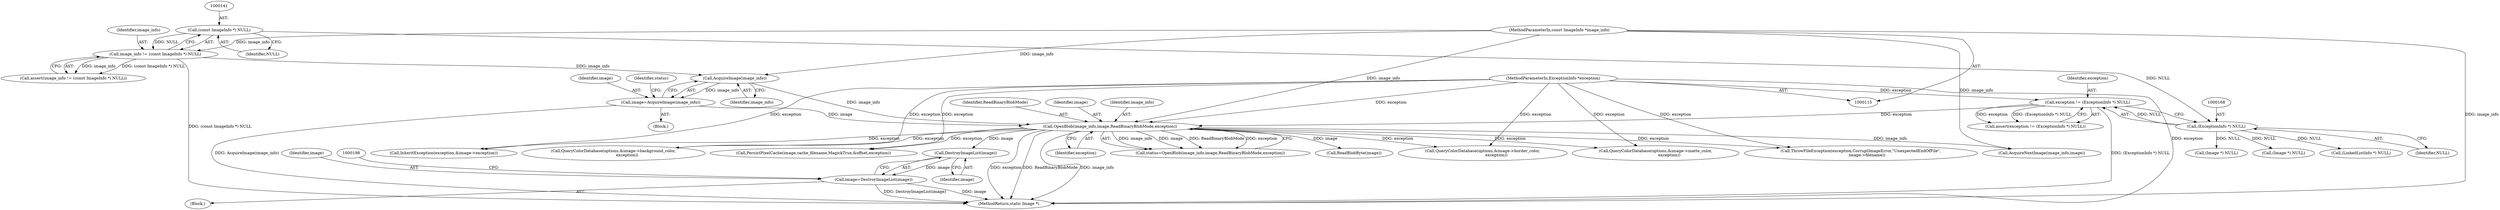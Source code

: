 digraph "0_ImageMagick_f6e9d0d9955e85bdd7540b251cd50d598dacc5e6_36@pointer" {
"1000194" [label="(Call,DestroyImageList(image))"];
"1000182" [label="(Call,OpenBlob(image_info,image,ReadBinaryBlobMode,exception))"];
"1000178" [label="(Call,AcquireImage(image_info))"];
"1000138" [label="(Call,image_info != (const ImageInfo *) NULL)"];
"1000116" [label="(MethodParameterIn,const ImageInfo *image_info)"];
"1000140" [label="(Call,(const ImageInfo *) NULL)"];
"1000176" [label="(Call,image=AcquireImage(image_info))"];
"1000165" [label="(Call,exception != (ExceptionInfo *) NULL)"];
"1000117" [label="(MethodParameterIn,ExceptionInfo *exception)"];
"1000167" [label="(Call,(ExceptionInfo *) NULL)"];
"1000192" [label="(Call,image=DestroyImageList(image))"];
"1000182" [label="(Call,OpenBlob(image_info,image,ReadBinaryBlobMode,exception))"];
"1000139" [label="(Identifier,image_info)"];
"1000166" [label="(Identifier,exception)"];
"1000197" [label="(Call,(Image *) NULL)"];
"1002379" [label="(Call,PersistPixelCache(image,cache_filename,MagickTrue,&offset,exception))"];
"1002412" [label="(Call,AcquireNextImage(image_info,image))"];
"1000246" [label="(Call,(LinkedListInfo *) NULL)"];
"1000186" [label="(Identifier,exception)"];
"1002318" [label="(Call,ThrowFileException(exception,CorruptImageError,\"UnexpectedEndOfFile\",\n          image->filename))"];
"1000191" [label="(Block,)"];
"1000177" [label="(Identifier,image)"];
"1000137" [label="(Call,assert(image_info != (const ImageInfo *) NULL))"];
"1000194" [label="(Call,DestroyImageList(image))"];
"1000167" [label="(Call,(ExceptionInfo *) NULL)"];
"1000180" [label="(Call,status=OpenBlob(image_info,image,ReadBinaryBlobMode,exception))"];
"1002459" [label="(MethodReturn,static Image *)"];
"1000225" [label="(Call,(Image *) NULL)"];
"1000117" [label="(MethodParameterIn,ExceptionInfo *exception)"];
"1000213" [label="(Call,ReadBlobByte(image))"];
"1002368" [label="(Call,InheritException(exception,&image->exception))"];
"1000140" [label="(Call,(const ImageInfo *) NULL)"];
"1000165" [label="(Call,exception != (ExceptionInfo *) NULL)"];
"1001146" [label="(Call,QueryColorDatabase(options,&image->matte_color,\n                      exception))"];
"1000184" [label="(Identifier,image)"];
"1000142" [label="(Identifier,NULL)"];
"1000164" [label="(Call,assert(exception != (ExceptionInfo *) NULL))"];
"1000716" [label="(Call,QueryColorDatabase(options,&image->border_color,\n                      exception))"];
"1000118" [label="(Block,)"];
"1000138" [label="(Call,image_info != (const ImageInfo *) NULL)"];
"1000169" [label="(Identifier,NULL)"];
"1000183" [label="(Identifier,image_info)"];
"1000178" [label="(Call,AcquireImage(image_info))"];
"1000116" [label="(MethodParameterIn,const ImageInfo *image_info)"];
"1000195" [label="(Identifier,image)"];
"1000179" [label="(Identifier,image_info)"];
"1000176" [label="(Call,image=AcquireImage(image_info))"];
"1000642" [label="(Call,QueryColorDatabase(options,&image->background_color,\n                      exception))"];
"1000192" [label="(Call,image=DestroyImageList(image))"];
"1000185" [label="(Identifier,ReadBinaryBlobMode)"];
"1000193" [label="(Identifier,image)"];
"1000181" [label="(Identifier,status)"];
"1000194" -> "1000192"  [label="AST: "];
"1000194" -> "1000195"  [label="CFG: "];
"1000195" -> "1000194"  [label="AST: "];
"1000192" -> "1000194"  [label="CFG: "];
"1000194" -> "1000192"  [label="DDG: image"];
"1000182" -> "1000194"  [label="DDG: image"];
"1000182" -> "1000180"  [label="AST: "];
"1000182" -> "1000186"  [label="CFG: "];
"1000183" -> "1000182"  [label="AST: "];
"1000184" -> "1000182"  [label="AST: "];
"1000185" -> "1000182"  [label="AST: "];
"1000186" -> "1000182"  [label="AST: "];
"1000180" -> "1000182"  [label="CFG: "];
"1000182" -> "1002459"  [label="DDG: exception"];
"1000182" -> "1002459"  [label="DDG: ReadBinaryBlobMode"];
"1000182" -> "1002459"  [label="DDG: image_info"];
"1000182" -> "1000180"  [label="DDG: image_info"];
"1000182" -> "1000180"  [label="DDG: image"];
"1000182" -> "1000180"  [label="DDG: ReadBinaryBlobMode"];
"1000182" -> "1000180"  [label="DDG: exception"];
"1000178" -> "1000182"  [label="DDG: image_info"];
"1000116" -> "1000182"  [label="DDG: image_info"];
"1000176" -> "1000182"  [label="DDG: image"];
"1000165" -> "1000182"  [label="DDG: exception"];
"1000117" -> "1000182"  [label="DDG: exception"];
"1000182" -> "1000213"  [label="DDG: image"];
"1000182" -> "1000642"  [label="DDG: exception"];
"1000182" -> "1000716"  [label="DDG: exception"];
"1000182" -> "1001146"  [label="DDG: exception"];
"1000182" -> "1002318"  [label="DDG: exception"];
"1000182" -> "1002368"  [label="DDG: exception"];
"1000182" -> "1002379"  [label="DDG: exception"];
"1000182" -> "1002412"  [label="DDG: image_info"];
"1000178" -> "1000176"  [label="AST: "];
"1000178" -> "1000179"  [label="CFG: "];
"1000179" -> "1000178"  [label="AST: "];
"1000176" -> "1000178"  [label="CFG: "];
"1000178" -> "1000176"  [label="DDG: image_info"];
"1000138" -> "1000178"  [label="DDG: image_info"];
"1000116" -> "1000178"  [label="DDG: image_info"];
"1000138" -> "1000137"  [label="AST: "];
"1000138" -> "1000140"  [label="CFG: "];
"1000139" -> "1000138"  [label="AST: "];
"1000140" -> "1000138"  [label="AST: "];
"1000137" -> "1000138"  [label="CFG: "];
"1000138" -> "1002459"  [label="DDG: (const ImageInfo *) NULL"];
"1000138" -> "1000137"  [label="DDG: image_info"];
"1000138" -> "1000137"  [label="DDG: (const ImageInfo *) NULL"];
"1000116" -> "1000138"  [label="DDG: image_info"];
"1000140" -> "1000138"  [label="DDG: NULL"];
"1000116" -> "1000115"  [label="AST: "];
"1000116" -> "1002459"  [label="DDG: image_info"];
"1000116" -> "1002412"  [label="DDG: image_info"];
"1000140" -> "1000142"  [label="CFG: "];
"1000141" -> "1000140"  [label="AST: "];
"1000142" -> "1000140"  [label="AST: "];
"1000140" -> "1000167"  [label="DDG: NULL"];
"1000176" -> "1000118"  [label="AST: "];
"1000177" -> "1000176"  [label="AST: "];
"1000181" -> "1000176"  [label="CFG: "];
"1000176" -> "1002459"  [label="DDG: AcquireImage(image_info)"];
"1000165" -> "1000164"  [label="AST: "];
"1000165" -> "1000167"  [label="CFG: "];
"1000166" -> "1000165"  [label="AST: "];
"1000167" -> "1000165"  [label="AST: "];
"1000164" -> "1000165"  [label="CFG: "];
"1000165" -> "1002459"  [label="DDG: (ExceptionInfo *) NULL"];
"1000165" -> "1000164"  [label="DDG: exception"];
"1000165" -> "1000164"  [label="DDG: (ExceptionInfo *) NULL"];
"1000117" -> "1000165"  [label="DDG: exception"];
"1000167" -> "1000165"  [label="DDG: NULL"];
"1000117" -> "1000115"  [label="AST: "];
"1000117" -> "1002459"  [label="DDG: exception"];
"1000117" -> "1000642"  [label="DDG: exception"];
"1000117" -> "1000716"  [label="DDG: exception"];
"1000117" -> "1001146"  [label="DDG: exception"];
"1000117" -> "1002318"  [label="DDG: exception"];
"1000117" -> "1002368"  [label="DDG: exception"];
"1000117" -> "1002379"  [label="DDG: exception"];
"1000167" -> "1000169"  [label="CFG: "];
"1000168" -> "1000167"  [label="AST: "];
"1000169" -> "1000167"  [label="AST: "];
"1000167" -> "1000197"  [label="DDG: NULL"];
"1000167" -> "1000225"  [label="DDG: NULL"];
"1000167" -> "1000246"  [label="DDG: NULL"];
"1000192" -> "1000191"  [label="AST: "];
"1000193" -> "1000192"  [label="AST: "];
"1000198" -> "1000192"  [label="CFG: "];
"1000192" -> "1002459"  [label="DDG: DestroyImageList(image)"];
"1000192" -> "1002459"  [label="DDG: image"];
}
